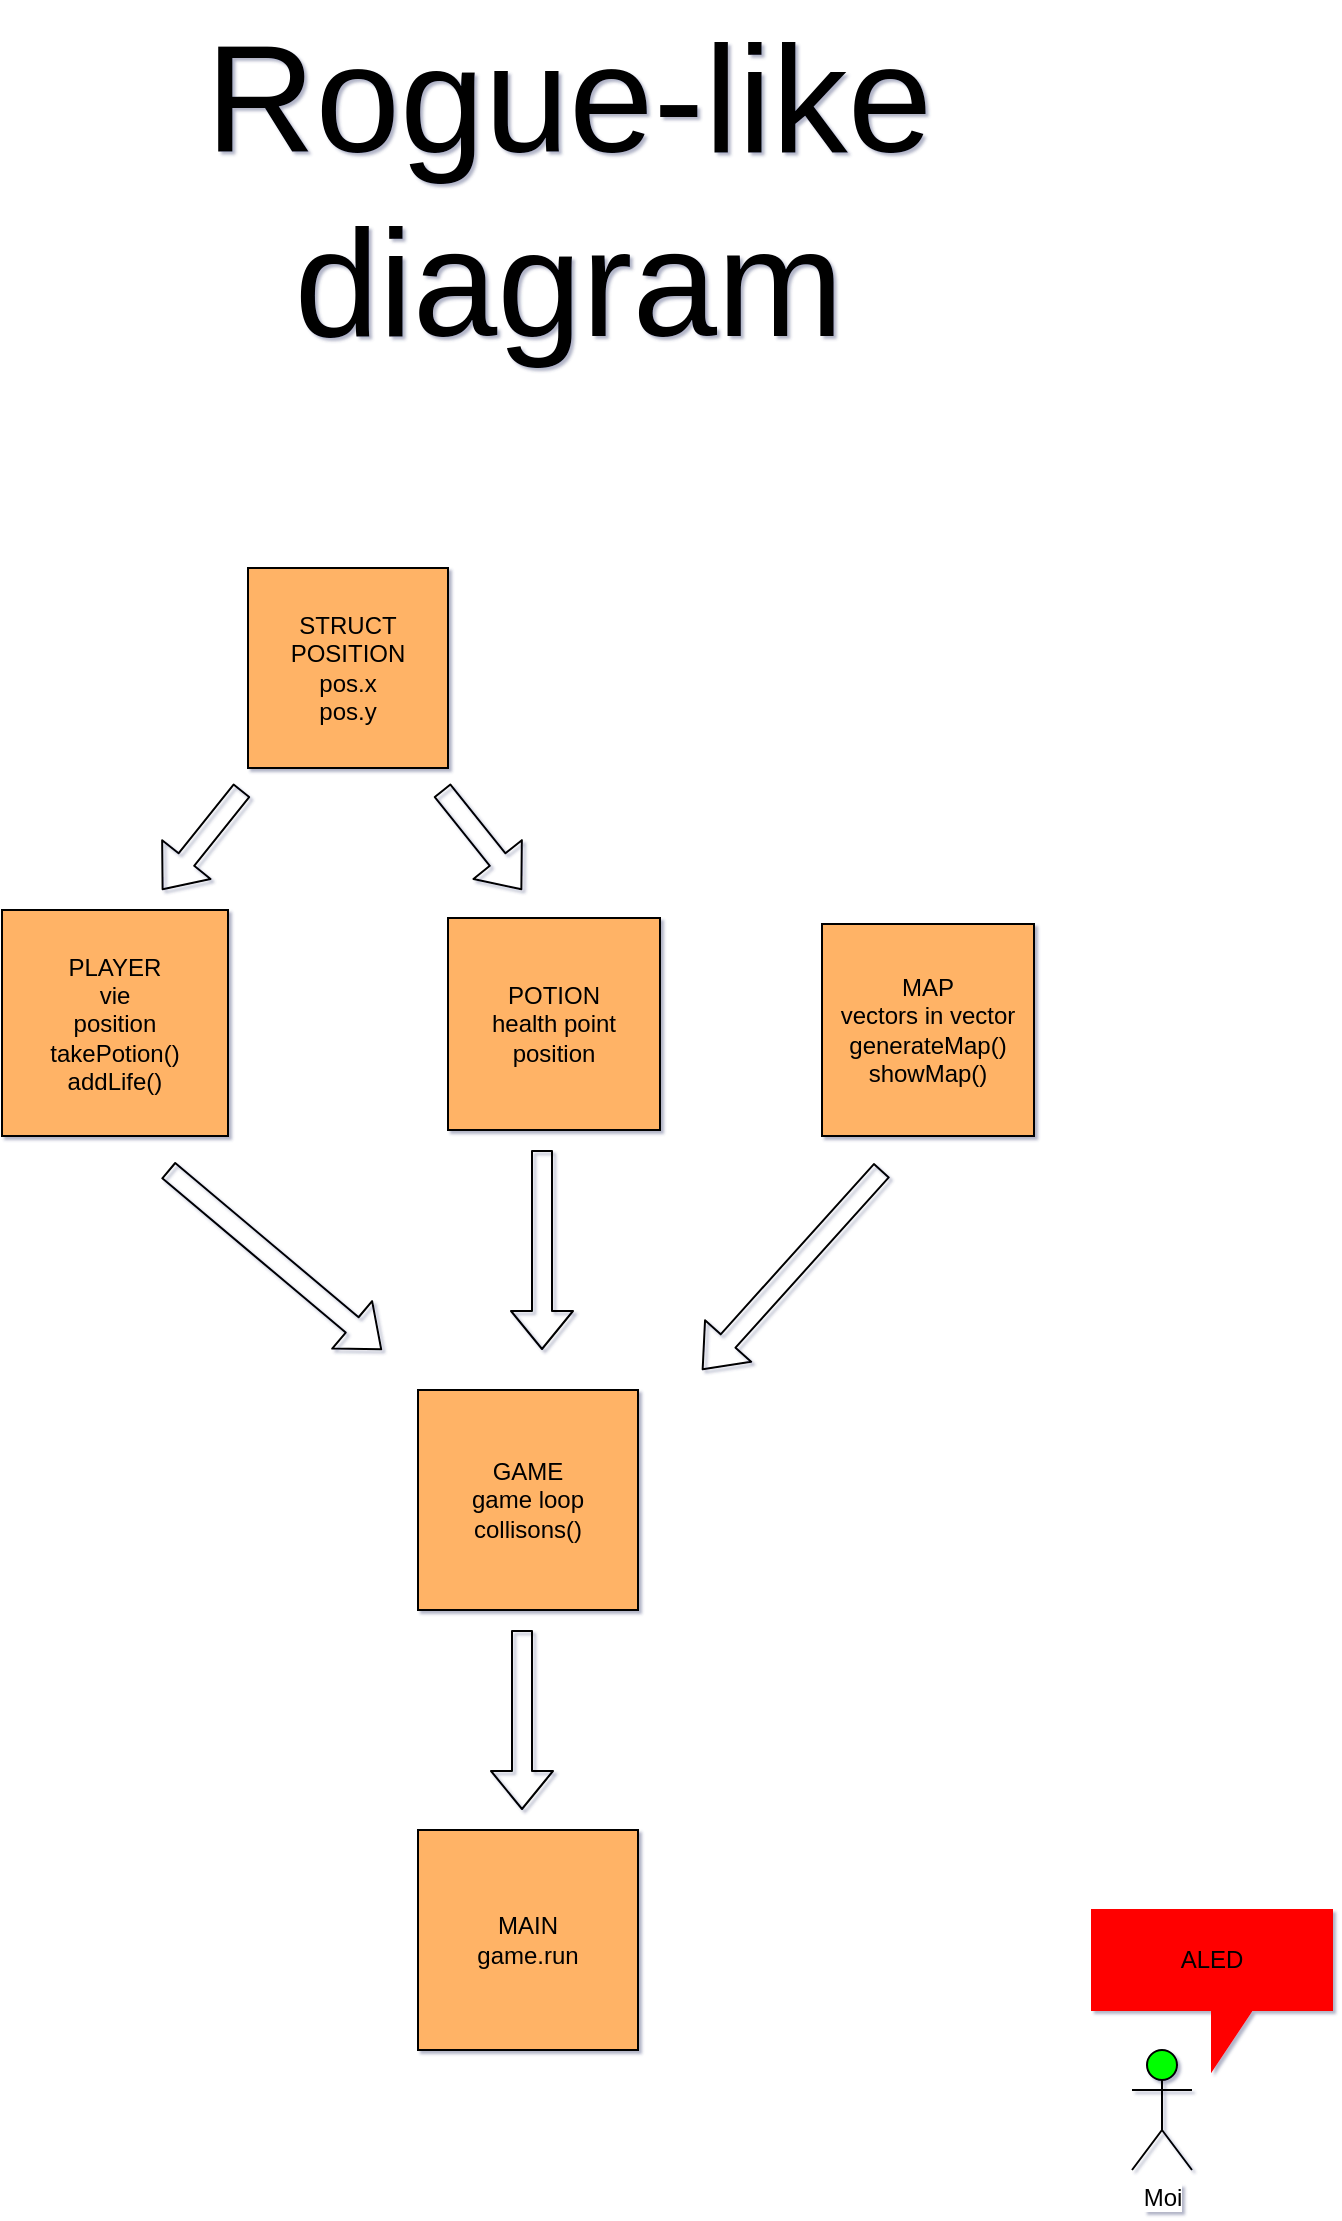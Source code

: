 <mxfile version="12.0.1" type="github" pages="1"><diagram id="4TQ-pvG1j8gV4smKgmex" name="Page-1"><mxGraphModel dx="3420" dy="1953" grid="1" gridSize="10" guides="1" tooltips="1" connect="1" arrows="1" fold="1" page="1" pageScale="1" pageWidth="827" pageHeight="1169" math="0" shadow="1"><root><mxCell id="0"/><mxCell id="1" parent="0"/><mxCell id="Gmn18DviqtpADJWDWhaM-1" value="Moi" style="shape=umlActor;verticalLabelPosition=bottom;labelBackgroundColor=#ffffff;verticalAlign=top;html=1;outlineConnect=0;fillColor=#00FF00;" parent="1" vertex="1"><mxGeometry x="720" y="1075" width="30" height="60" as="geometry"/></mxCell><mxCell id="Gmn18DviqtpADJWDWhaM-2" value="&lt;span style=&quot;background-color: rgb(255 , 0 , 0)&quot;&gt;ALED&lt;/span&gt;" style="shape=callout;whiteSpace=wrap;html=1;perimeter=calloutPerimeter;fillColor=#FF0000;strokeColor=#FF0000;" parent="1" vertex="1"><mxGeometry x="700" y="1005" width="120" height="80" as="geometry"/></mxCell><mxCell id="Gmn18DviqtpADJWDWhaM-6" value="MAIN&lt;br&gt;game.run" style="whiteSpace=wrap;html=1;aspect=fixed;strokeColor=#000000;fillColor=#FFB366;" parent="1" vertex="1"><mxGeometry x="363" y="965" width="110" height="110" as="geometry"/></mxCell><mxCell id="Gmn18DviqtpADJWDWhaM-8" value="PLAYER&lt;br&gt;vie&lt;br&gt;position&lt;br&gt;takePotion()&lt;br&gt;addLife()" style="whiteSpace=wrap;html=1;aspect=fixed;strokeColor=#000000;fillColor=#FFB366;" parent="1" vertex="1"><mxGeometry x="155" y="505" width="113" height="113" as="geometry"/></mxCell><mxCell id="Gmn18DviqtpADJWDWhaM-9" value="POTION&lt;br&gt;health point&lt;br&gt;position" style="whiteSpace=wrap;html=1;aspect=fixed;strokeColor=#000000;fillColor=#FFB366;" parent="1" vertex="1"><mxGeometry x="378" y="509" width="106" height="106" as="geometry"/></mxCell><mxCell id="Gmn18DviqtpADJWDWhaM-10" value="MAP&lt;br&gt;vectors in vector&lt;br&gt;generateMap()&lt;br&gt;showMap()" style="whiteSpace=wrap;html=1;aspect=fixed;strokeColor=#000000;fillColor=#FFB366;" parent="1" vertex="1"><mxGeometry x="565" y="512" width="106" height="106" as="geometry"/></mxCell><mxCell id="Gmn18DviqtpADJWDWhaM-13" value="STRUCT POSITION&lt;br&gt;pos.x&lt;br&gt;pos.y" style="whiteSpace=wrap;html=1;aspect=fixed;strokeColor=#000000;fillColor=#FFB366;" parent="1" vertex="1"><mxGeometry x="278" y="334" width="100" height="100" as="geometry"/></mxCell><mxCell id="Gmn18DviqtpADJWDWhaM-14" value="" style="shape=flexArrow;endArrow=classic;html=1;" parent="1" edge="1"><mxGeometry width="50" height="50" relative="1" as="geometry"><mxPoint x="275" y="445" as="sourcePoint"/><mxPoint x="235" y="495" as="targetPoint"/></mxGeometry></mxCell><mxCell id="Gmn18DviqtpADJWDWhaM-15" value="" style="shape=flexArrow;endArrow=classic;html=1;" parent="1" edge="1"><mxGeometry width="50" height="50" relative="1" as="geometry"><mxPoint x="375" y="445" as="sourcePoint"/><mxPoint x="415" y="495" as="targetPoint"/></mxGeometry></mxCell><mxCell id="Gmn18DviqtpADJWDWhaM-16" value="" style="shape=flexArrow;endArrow=classic;html=1;" parent="1" edge="1"><mxGeometry width="50" height="50" relative="1" as="geometry"><mxPoint x="238" y="635" as="sourcePoint"/><mxPoint x="345" y="725" as="targetPoint"/></mxGeometry></mxCell><mxCell id="Gmn18DviqtpADJWDWhaM-17" value="" style="shape=flexArrow;endArrow=classic;html=1;" parent="1" edge="1"><mxGeometry width="50" height="50" relative="1" as="geometry"><mxPoint x="425" y="625" as="sourcePoint"/><mxPoint x="425" y="725" as="targetPoint"/></mxGeometry></mxCell><mxCell id="Gmn18DviqtpADJWDWhaM-18" value="" style="shape=flexArrow;endArrow=classic;html=1;" parent="1" edge="1"><mxGeometry width="50" height="50" relative="1" as="geometry"><mxPoint x="415" y="865" as="sourcePoint"/><mxPoint x="415" y="955" as="targetPoint"/></mxGeometry></mxCell><mxCell id="Gmn18DviqtpADJWDWhaM-19" value="" style="shape=flexArrow;endArrow=classic;html=1;" parent="1" edge="1"><mxGeometry width="50" height="50" relative="1" as="geometry"><mxPoint x="595" y="635" as="sourcePoint"/><mxPoint x="505" y="735" as="targetPoint"/></mxGeometry></mxCell><mxCell id="Gmn18DviqtpADJWDWhaM-21" value="GAME&lt;br&gt;game loop&lt;br&gt;collisons()" style="whiteSpace=wrap;html=1;aspect=fixed;strokeColor=#000000;fillColor=#FFB366;" parent="1" vertex="1"><mxGeometry x="363" y="745" width="110" height="110" as="geometry"/></mxCell><mxCell id="vfFrDTtoRJ9GFKIwfkmy-5" value="&lt;font style=&quot;font-size: 76px&quot;&gt;Rogue-like diagram&lt;/font&gt;" style="text;html=1;strokeColor=none;fillColor=none;align=center;verticalAlign=middle;whiteSpace=wrap;rounded=0;" parent="1" vertex="1"><mxGeometry x="237" y="50" width="403" height="190" as="geometry"/></mxCell></root></mxGraphModel></diagram></mxfile>